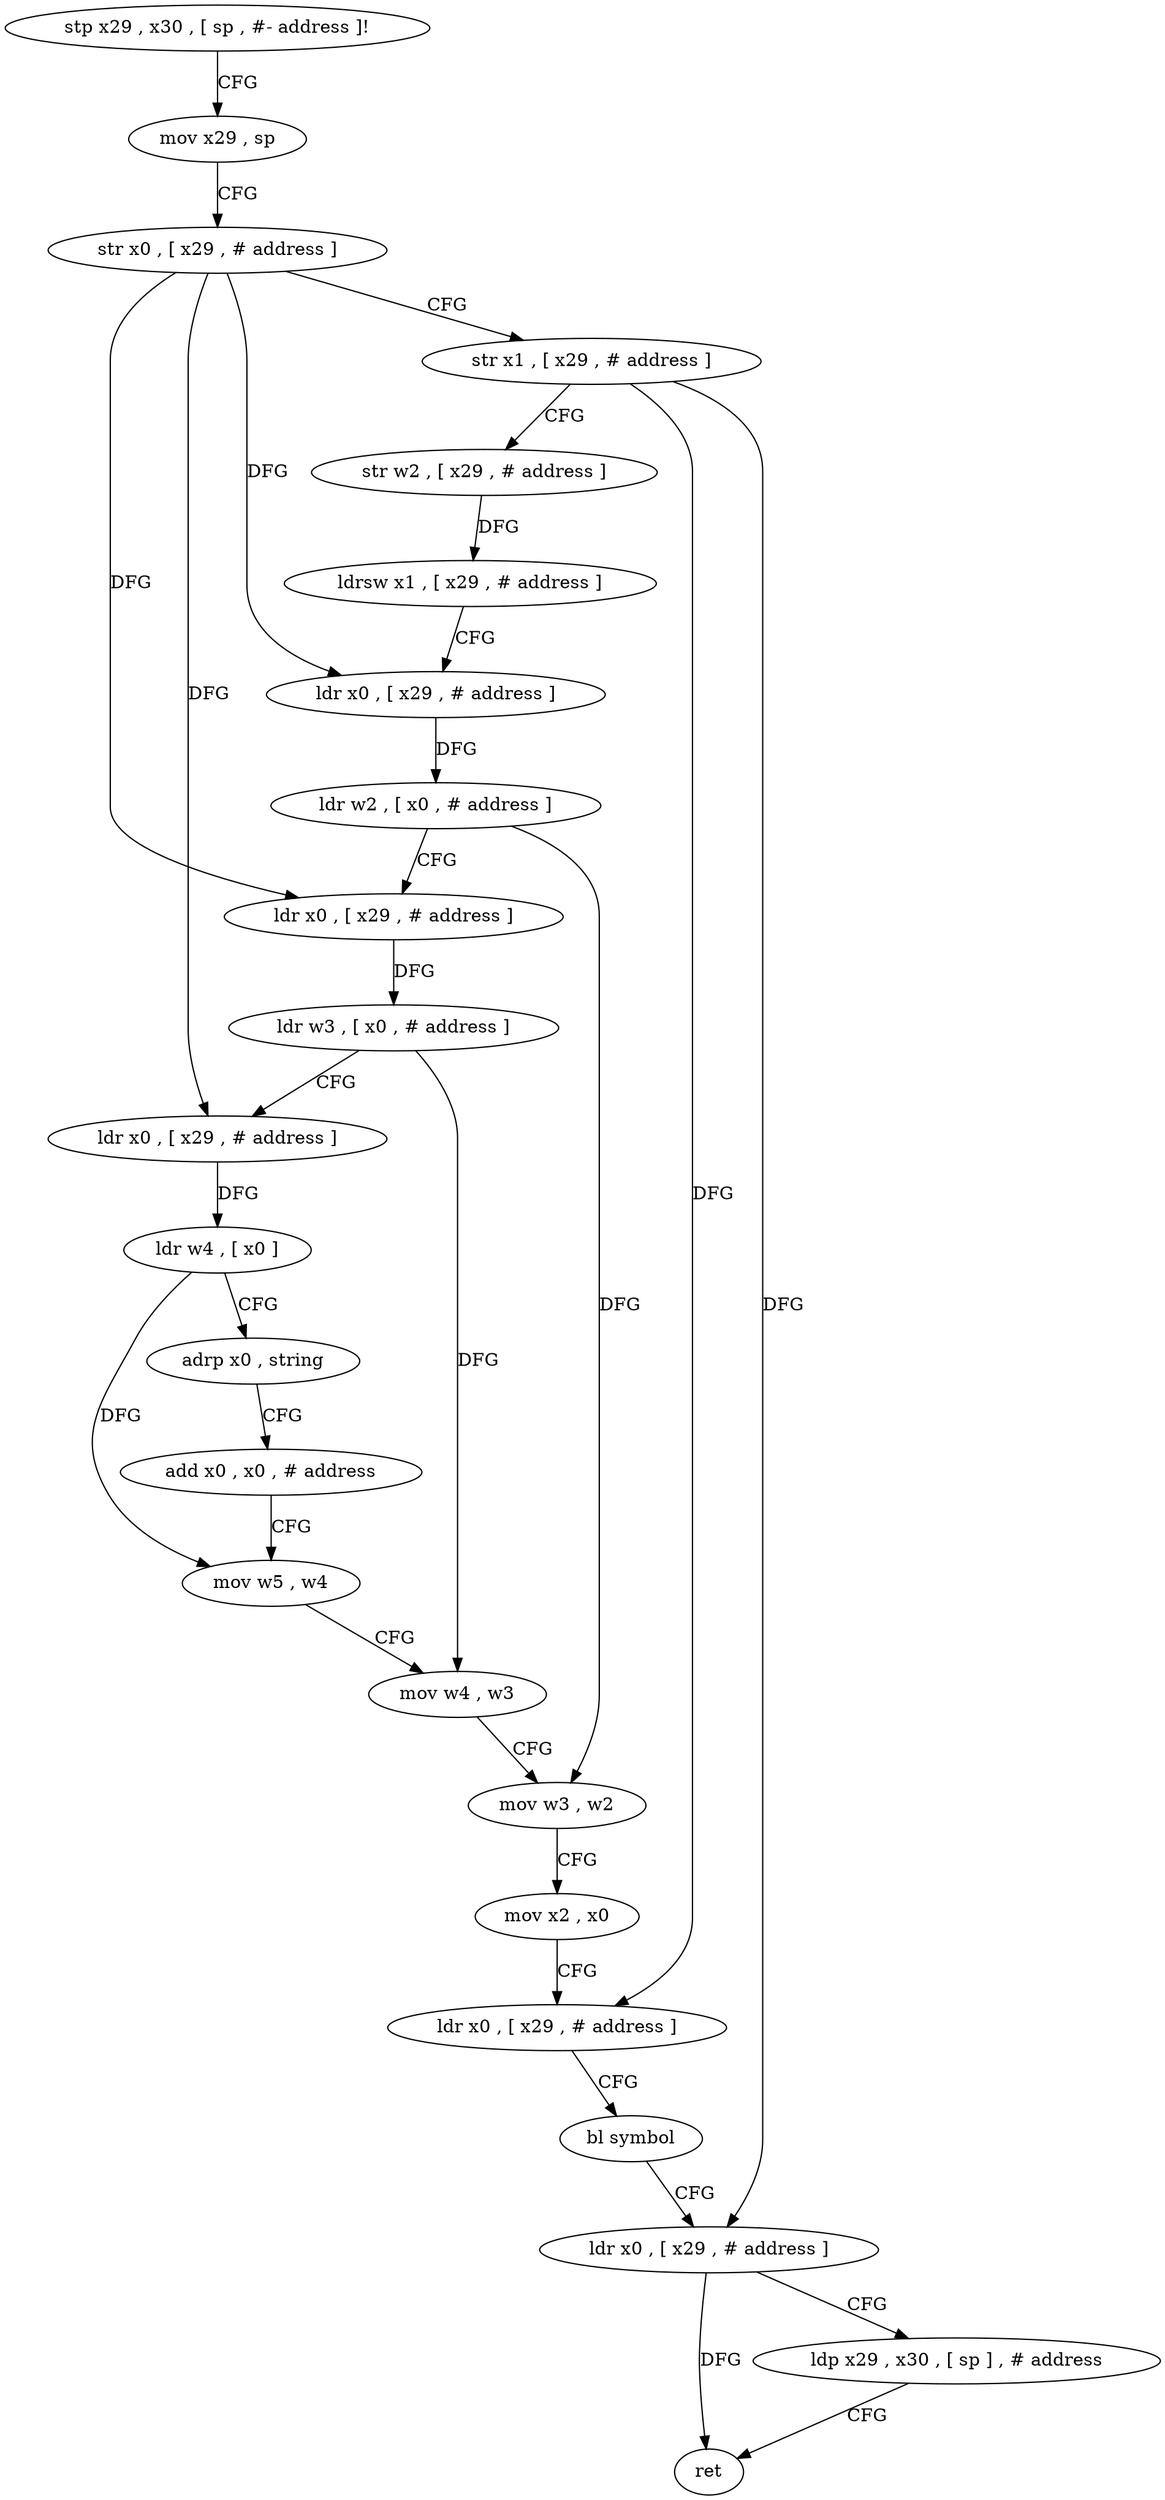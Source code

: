 digraph "func" {
"4362532" [label = "stp x29 , x30 , [ sp , #- address ]!" ]
"4362536" [label = "mov x29 , sp" ]
"4362540" [label = "str x0 , [ x29 , # address ]" ]
"4362544" [label = "str x1 , [ x29 , # address ]" ]
"4362548" [label = "str w2 , [ x29 , # address ]" ]
"4362552" [label = "ldrsw x1 , [ x29 , # address ]" ]
"4362556" [label = "ldr x0 , [ x29 , # address ]" ]
"4362560" [label = "ldr w2 , [ x0 , # address ]" ]
"4362564" [label = "ldr x0 , [ x29 , # address ]" ]
"4362568" [label = "ldr w3 , [ x0 , # address ]" ]
"4362572" [label = "ldr x0 , [ x29 , # address ]" ]
"4362576" [label = "ldr w4 , [ x0 ]" ]
"4362580" [label = "adrp x0 , string" ]
"4362584" [label = "add x0 , x0 , # address" ]
"4362588" [label = "mov w5 , w4" ]
"4362592" [label = "mov w4 , w3" ]
"4362596" [label = "mov w3 , w2" ]
"4362600" [label = "mov x2 , x0" ]
"4362604" [label = "ldr x0 , [ x29 , # address ]" ]
"4362608" [label = "bl symbol" ]
"4362612" [label = "ldr x0 , [ x29 , # address ]" ]
"4362616" [label = "ldp x29 , x30 , [ sp ] , # address" ]
"4362620" [label = "ret" ]
"4362532" -> "4362536" [ label = "CFG" ]
"4362536" -> "4362540" [ label = "CFG" ]
"4362540" -> "4362544" [ label = "CFG" ]
"4362540" -> "4362556" [ label = "DFG" ]
"4362540" -> "4362564" [ label = "DFG" ]
"4362540" -> "4362572" [ label = "DFG" ]
"4362544" -> "4362548" [ label = "CFG" ]
"4362544" -> "4362604" [ label = "DFG" ]
"4362544" -> "4362612" [ label = "DFG" ]
"4362548" -> "4362552" [ label = "DFG" ]
"4362552" -> "4362556" [ label = "CFG" ]
"4362556" -> "4362560" [ label = "DFG" ]
"4362560" -> "4362564" [ label = "CFG" ]
"4362560" -> "4362596" [ label = "DFG" ]
"4362564" -> "4362568" [ label = "DFG" ]
"4362568" -> "4362572" [ label = "CFG" ]
"4362568" -> "4362592" [ label = "DFG" ]
"4362572" -> "4362576" [ label = "DFG" ]
"4362576" -> "4362580" [ label = "CFG" ]
"4362576" -> "4362588" [ label = "DFG" ]
"4362580" -> "4362584" [ label = "CFG" ]
"4362584" -> "4362588" [ label = "CFG" ]
"4362588" -> "4362592" [ label = "CFG" ]
"4362592" -> "4362596" [ label = "CFG" ]
"4362596" -> "4362600" [ label = "CFG" ]
"4362600" -> "4362604" [ label = "CFG" ]
"4362604" -> "4362608" [ label = "CFG" ]
"4362608" -> "4362612" [ label = "CFG" ]
"4362612" -> "4362616" [ label = "CFG" ]
"4362612" -> "4362620" [ label = "DFG" ]
"4362616" -> "4362620" [ label = "CFG" ]
}
